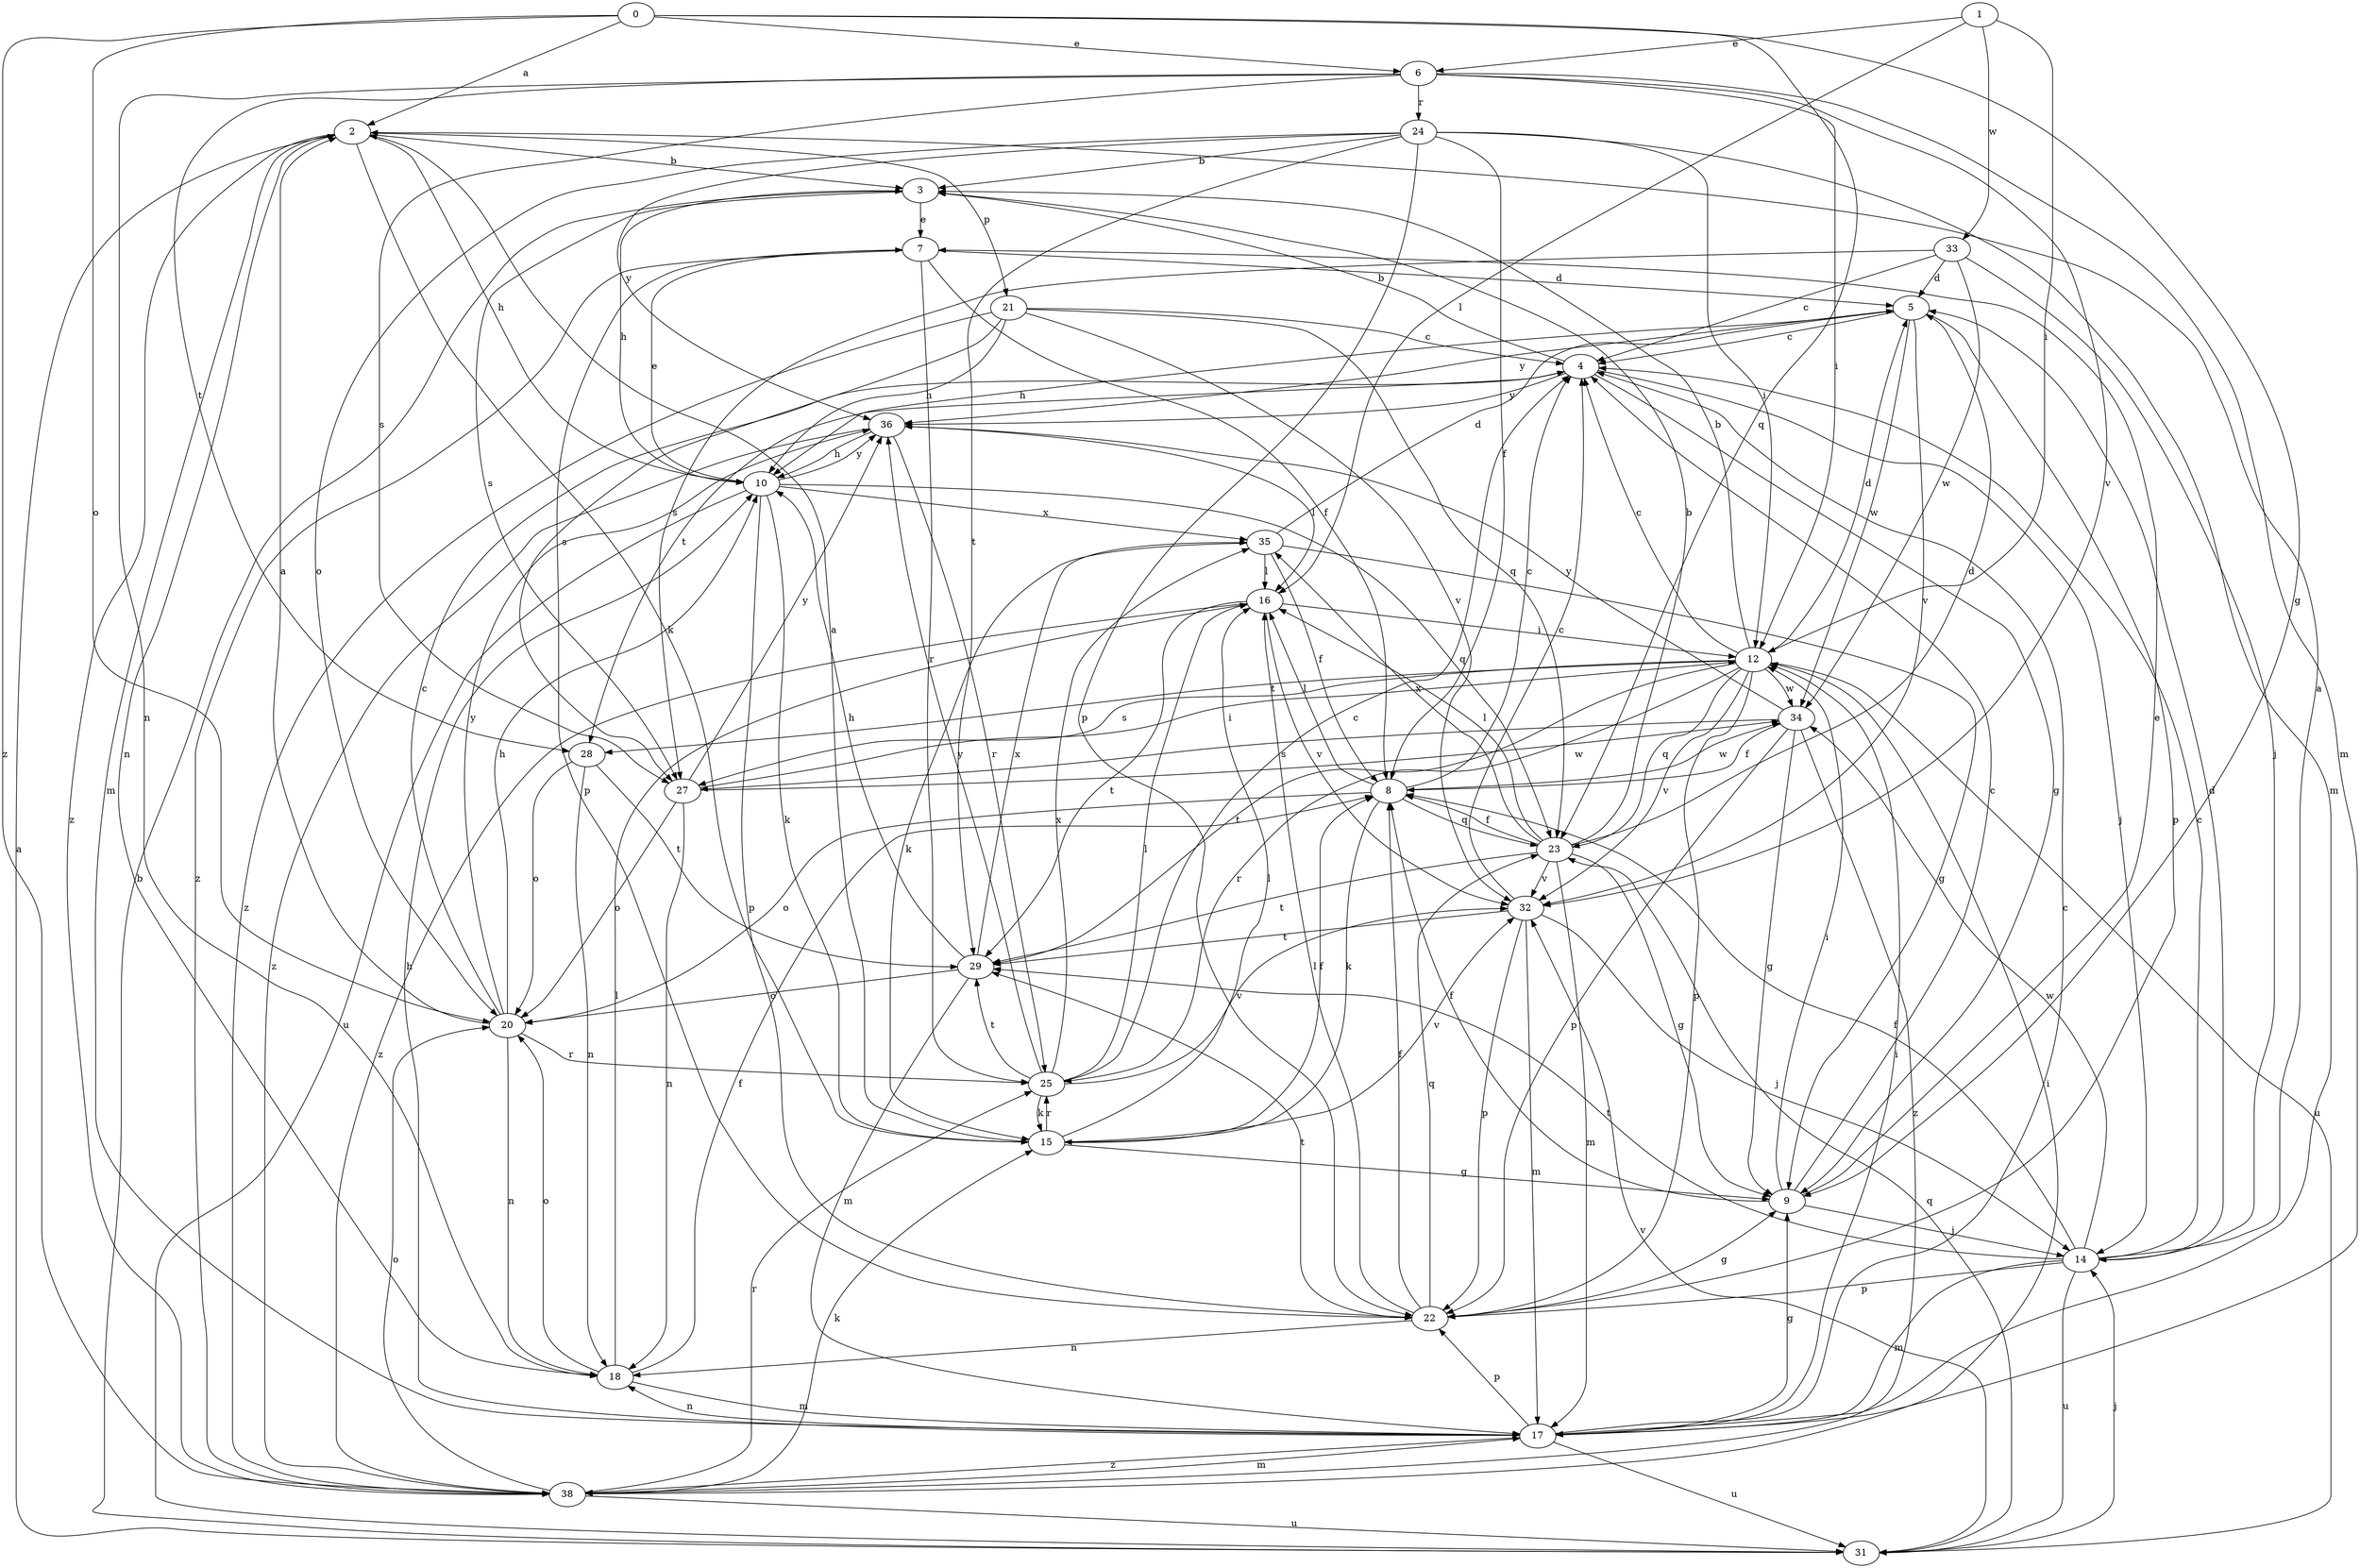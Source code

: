 strict digraph  {
0;
1;
2;
3;
4;
5;
6;
7;
8;
9;
10;
12;
14;
15;
16;
17;
18;
20;
21;
22;
23;
24;
25;
27;
28;
29;
31;
32;
33;
34;
35;
36;
38;
0 -> 2  [label=a];
0 -> 6  [label=e];
0 -> 9  [label=g];
0 -> 20  [label=o];
0 -> 23  [label=q];
0 -> 38  [label=z];
1 -> 6  [label=e];
1 -> 12  [label=i];
1 -> 16  [label=l];
1 -> 33  [label=w];
2 -> 3  [label=b];
2 -> 10  [label=h];
2 -> 15  [label=k];
2 -> 17  [label=m];
2 -> 18  [label=n];
2 -> 21  [label=p];
2 -> 38  [label=z];
3 -> 7  [label=e];
3 -> 10  [label=h];
3 -> 27  [label=s];
4 -> 3  [label=b];
4 -> 9  [label=g];
4 -> 14  [label=j];
4 -> 28  [label=t];
4 -> 36  [label=y];
5 -> 4  [label=c];
5 -> 10  [label=h];
5 -> 22  [label=p];
5 -> 32  [label=v];
5 -> 34  [label=w];
5 -> 36  [label=y];
6 -> 12  [label=i];
6 -> 17  [label=m];
6 -> 18  [label=n];
6 -> 24  [label=r];
6 -> 27  [label=s];
6 -> 28  [label=t];
6 -> 32  [label=v];
7 -> 5  [label=d];
7 -> 8  [label=f];
7 -> 22  [label=p];
7 -> 25  [label=r];
7 -> 38  [label=z];
8 -> 4  [label=c];
8 -> 15  [label=k];
8 -> 16  [label=l];
8 -> 20  [label=o];
8 -> 23  [label=q];
8 -> 34  [label=w];
9 -> 4  [label=c];
9 -> 7  [label=e];
9 -> 8  [label=f];
9 -> 12  [label=i];
9 -> 14  [label=j];
10 -> 7  [label=e];
10 -> 15  [label=k];
10 -> 22  [label=p];
10 -> 23  [label=q];
10 -> 31  [label=u];
10 -> 35  [label=x];
10 -> 36  [label=y];
12 -> 3  [label=b];
12 -> 4  [label=c];
12 -> 5  [label=d];
12 -> 22  [label=p];
12 -> 23  [label=q];
12 -> 25  [label=r];
12 -> 27  [label=s];
12 -> 28  [label=t];
12 -> 29  [label=t];
12 -> 31  [label=u];
12 -> 32  [label=v];
12 -> 34  [label=w];
14 -> 2  [label=a];
14 -> 4  [label=c];
14 -> 5  [label=d];
14 -> 8  [label=f];
14 -> 17  [label=m];
14 -> 22  [label=p];
14 -> 29  [label=t];
14 -> 31  [label=u];
14 -> 34  [label=w];
15 -> 2  [label=a];
15 -> 8  [label=f];
15 -> 9  [label=g];
15 -> 16  [label=l];
15 -> 25  [label=r];
15 -> 32  [label=v];
16 -> 12  [label=i];
16 -> 29  [label=t];
16 -> 32  [label=v];
16 -> 38  [label=z];
17 -> 4  [label=c];
17 -> 9  [label=g];
17 -> 10  [label=h];
17 -> 12  [label=i];
17 -> 18  [label=n];
17 -> 22  [label=p];
17 -> 31  [label=u];
17 -> 38  [label=z];
18 -> 8  [label=f];
18 -> 16  [label=l];
18 -> 17  [label=m];
18 -> 20  [label=o];
20 -> 2  [label=a];
20 -> 4  [label=c];
20 -> 10  [label=h];
20 -> 18  [label=n];
20 -> 25  [label=r];
20 -> 36  [label=y];
21 -> 4  [label=c];
21 -> 10  [label=h];
21 -> 23  [label=q];
21 -> 27  [label=s];
21 -> 32  [label=v];
21 -> 38  [label=z];
22 -> 8  [label=f];
22 -> 9  [label=g];
22 -> 16  [label=l];
22 -> 18  [label=n];
22 -> 23  [label=q];
22 -> 29  [label=t];
23 -> 3  [label=b];
23 -> 5  [label=d];
23 -> 8  [label=f];
23 -> 9  [label=g];
23 -> 16  [label=l];
23 -> 17  [label=m];
23 -> 29  [label=t];
23 -> 32  [label=v];
23 -> 35  [label=x];
24 -> 3  [label=b];
24 -> 8  [label=f];
24 -> 12  [label=i];
24 -> 17  [label=m];
24 -> 20  [label=o];
24 -> 22  [label=p];
24 -> 29  [label=t];
24 -> 36  [label=y];
25 -> 4  [label=c];
25 -> 15  [label=k];
25 -> 16  [label=l];
25 -> 29  [label=t];
25 -> 32  [label=v];
25 -> 35  [label=x];
25 -> 36  [label=y];
27 -> 12  [label=i];
27 -> 18  [label=n];
27 -> 20  [label=o];
27 -> 34  [label=w];
27 -> 36  [label=y];
28 -> 18  [label=n];
28 -> 20  [label=o];
28 -> 29  [label=t];
29 -> 10  [label=h];
29 -> 17  [label=m];
29 -> 20  [label=o];
29 -> 35  [label=x];
31 -> 2  [label=a];
31 -> 3  [label=b];
31 -> 14  [label=j];
31 -> 23  [label=q];
31 -> 32  [label=v];
32 -> 4  [label=c];
32 -> 14  [label=j];
32 -> 17  [label=m];
32 -> 22  [label=p];
32 -> 29  [label=t];
33 -> 4  [label=c];
33 -> 5  [label=d];
33 -> 14  [label=j];
33 -> 27  [label=s];
33 -> 34  [label=w];
34 -> 8  [label=f];
34 -> 9  [label=g];
34 -> 22  [label=p];
34 -> 27  [label=s];
34 -> 36  [label=y];
34 -> 38  [label=z];
35 -> 5  [label=d];
35 -> 8  [label=f];
35 -> 9  [label=g];
35 -> 15  [label=k];
35 -> 16  [label=l];
36 -> 10  [label=h];
36 -> 16  [label=l];
36 -> 25  [label=r];
36 -> 38  [label=z];
38 -> 12  [label=i];
38 -> 15  [label=k];
38 -> 17  [label=m];
38 -> 20  [label=o];
38 -> 25  [label=r];
38 -> 31  [label=u];
}
